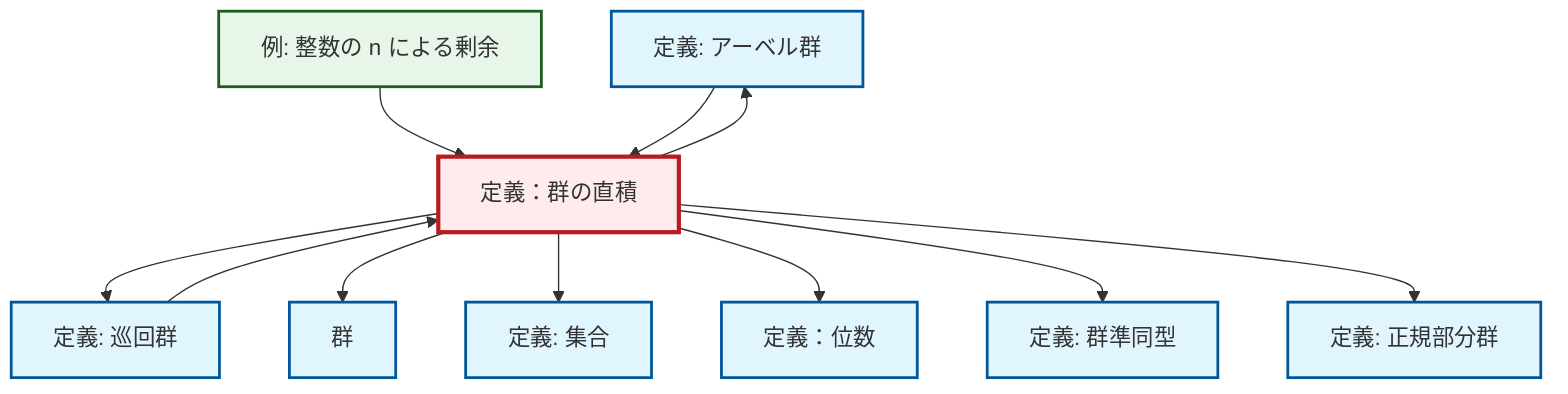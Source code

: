 graph TD
    classDef definition fill:#e1f5fe,stroke:#01579b,stroke-width:2px
    classDef theorem fill:#f3e5f5,stroke:#4a148c,stroke-width:2px
    classDef axiom fill:#fff3e0,stroke:#e65100,stroke-width:2px
    classDef example fill:#e8f5e9,stroke:#1b5e20,stroke-width:2px
    classDef current fill:#ffebee,stroke:#b71c1c,stroke-width:3px
    def-abelian-group["定義: アーベル群"]:::definition
    def-group["群"]:::definition
    def-set["定義: 集合"]:::definition
    def-homomorphism["定義: 群準同型"]:::definition
    def-normal-subgroup["定義: 正規部分群"]:::definition
    ex-quotient-integers-mod-n["例: 整数の n による剰余"]:::example
    def-direct-product["定義：群の直積"]:::definition
    def-order["定義：位数"]:::definition
    def-cyclic-group["定義: 巡回群"]:::definition
    def-direct-product --> def-abelian-group
    def-direct-product --> def-cyclic-group
    def-direct-product --> def-group
    def-direct-product --> def-set
    def-cyclic-group --> def-direct-product
    ex-quotient-integers-mod-n --> def-direct-product
    def-direct-product --> def-order
    def-abelian-group --> def-direct-product
    def-direct-product --> def-homomorphism
    def-direct-product --> def-normal-subgroup
    class def-direct-product current